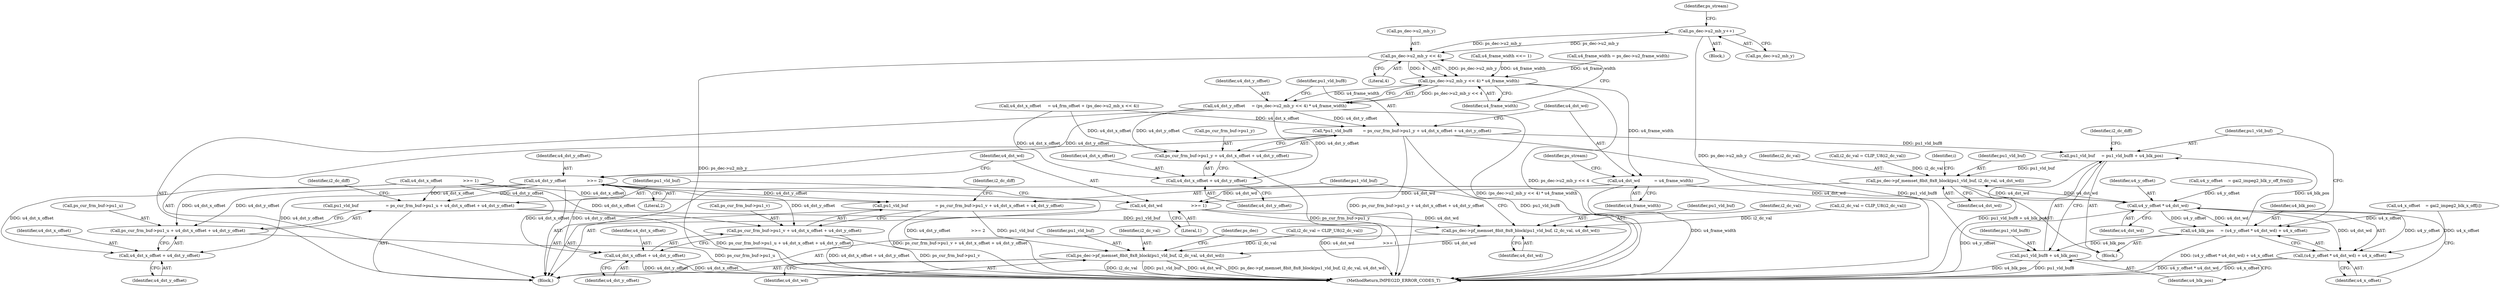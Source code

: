digraph "0_Android_ffab15eb80630dc799eb410855c93525b75233c3_1@pointer" {
"1000413" [label="(Call,ps_dec->u2_mb_y++)"];
"1000185" [label="(Call,ps_dec->u2_mb_y << 4)"];
"1000413" [label="(Call,ps_dec->u2_mb_y++)"];
"1000184" [label="(Call,(ps_dec->u2_mb_y << 4) * u4_frame_width)"];
"1000182" [label="(Call,u4_dst_y_offset     = (ps_dec->u2_mb_y << 4) * u4_frame_width)"];
"1000192" [label="(Call,*pu1_vld_buf8        = ps_cur_frm_buf->pu1_y + u4_dst_x_offset + u4_dst_y_offset)"];
"1000259" [label="(Call,pu1_vld_buf     = pu1_vld_buf8 + u4_blk_pos)"];
"1000288" [label="(Call,ps_dec->pf_memset_8bit_8x8_block(pu1_vld_buf, i2_dc_val, u4_dst_wd))"];
"1000255" [label="(Call,u4_y_offset * u4_dst_wd)"];
"1000252" [label="(Call,u4_blk_pos     = (u4_y_offset * u4_dst_wd) + u4_x_offset)"];
"1000261" [label="(Call,pu1_vld_buf8 + u4_blk_pos)"];
"1000254" [label="(Call,(u4_y_offset * u4_dst_wd) + u4_x_offset)"];
"1000298" [label="(Call,u4_dst_wd                      >>= 1)"];
"1000334" [label="(Call,ps_dec->pf_memset_8bit_8x8_block(pu1_vld_buf, i2_dc_val, u4_dst_wd))"];
"1000371" [label="(Call,ps_dec->pf_memset_8bit_8x8_block(pu1_vld_buf, i2_dc_val, u4_dst_wd))"];
"1000194" [label="(Call,ps_cur_frm_buf->pu1_y + u4_dst_x_offset + u4_dst_y_offset)"];
"1000198" [label="(Call,u4_dst_x_offset + u4_dst_y_offset)"];
"1000295" [label="(Call,u4_dst_y_offset                >>= 2)"];
"1000301" [label="(Call,pu1_vld_buf                     = ps_cur_frm_buf->pu1_u + u4_dst_x_offset + u4_dst_y_offset)"];
"1000303" [label="(Call,ps_cur_frm_buf->pu1_u + u4_dst_x_offset + u4_dst_y_offset)"];
"1000307" [label="(Call,u4_dst_x_offset + u4_dst_y_offset)"];
"1000338" [label="(Call,pu1_vld_buf                     = ps_cur_frm_buf->pu1_v + u4_dst_x_offset + u4_dst_y_offset)"];
"1000340" [label="(Call,ps_cur_frm_buf->pu1_v + u4_dst_x_offset + u4_dst_y_offset)"];
"1000344" [label="(Call,u4_dst_x_offset + u4_dst_y_offset)"];
"1000202" [label="(Call,u4_dst_wd           = u4_frame_width)"];
"1000341" [label="(Call,ps_cur_frm_buf->pu1_v)"];
"1000203" [label="(Identifier,u4_dst_wd)"];
"1000183" [label="(Identifier,u4_dst_y_offset)"];
"1000438" [label="(MethodReturn,IMPEG2D_ERROR_CODES_T)"];
"1000284" [label="(Call,i2_dc_val = CLIP_U8(i2_dc_val))"];
"1000339" [label="(Identifier,pu1_vld_buf)"];
"1000193" [label="(Identifier,pu1_vld_buf8)"];
"1000186" [label="(Call,ps_dec->u2_mb_y)"];
"1000335" [label="(Identifier,pu1_vld_buf)"];
"1000372" [label="(Identifier,pu1_vld_buf)"];
"1000292" [label="(Call,u4_dst_x_offset                >>= 1)"];
"1000418" [label="(Identifier,ps_stream)"];
"1000296" [label="(Identifier,u4_dst_y_offset)"];
"1000344" [label="(Call,u4_dst_x_offset + u4_dst_y_offset)"];
"1000348" [label="(Identifier,i2_dc_diff)"];
"1000190" [label="(Identifier,u4_frame_width)"];
"1000257" [label="(Identifier,u4_dst_wd)"];
"1000258" [label="(Identifier,u4_x_offset)"];
"1000298" [label="(Call,u4_dst_wd                      >>= 1)"];
"1000334" [label="(Call,ps_dec->pf_memset_8bit_8x8_block(pu1_vld_buf, i2_dc_val, u4_dst_wd))"];
"1000255" [label="(Call,u4_y_offset * u4_dst_wd)"];
"1000300" [label="(Literal,1)"];
"1000134" [label="(Call,u4_frame_width = ps_dec->u2_frame_width)"];
"1000291" [label="(Identifier,u4_dst_wd)"];
"1000202" [label="(Call,u4_dst_wd           = u4_frame_width)"];
"1000252" [label="(Call,u4_blk_pos     = (u4_y_offset * u4_dst_wd) + u4_x_offset)"];
"1000262" [label="(Identifier,pu1_vld_buf8)"];
"1000240" [label="(Identifier,i)"];
"1000374" [label="(Identifier,u4_dst_wd)"];
"1000373" [label="(Identifier,i2_dc_val)"];
"1000192" [label="(Call,*pu1_vld_buf8        = ps_cur_frm_buf->pu1_y + u4_dst_x_offset + u4_dst_y_offset)"];
"1000204" [label="(Identifier,u4_frame_width)"];
"1000377" [label="(Identifier,ps_dec)"];
"1000297" [label="(Literal,2)"];
"1000260" [label="(Identifier,pu1_vld_buf)"];
"1000194" [label="(Call,ps_cur_frm_buf->pu1_y + u4_dst_x_offset + u4_dst_y_offset)"];
"1000185" [label="(Call,ps_dec->u2_mb_y << 4)"];
"1000172" [label="(Call,u4_dst_x_offset     = u4_frm_offset + (ps_dec->u2_mb_x << 4))"];
"1000367" [label="(Call,i2_dc_val = CLIP_U8(i2_dc_val))"];
"1000340" [label="(Call,ps_cur_frm_buf->pu1_v + u4_dst_x_offset + u4_dst_y_offset)"];
"1000189" [label="(Literal,4)"];
"1000198" [label="(Call,u4_dst_x_offset + u4_dst_y_offset)"];
"1000242" [label="(Call,u4_x_offset    = gai2_impeg2_blk_x_off[i])"];
"1000301" [label="(Call,pu1_vld_buf                     = ps_cur_frm_buf->pu1_u + u4_dst_x_offset + u4_dst_y_offset)"];
"1000184" [label="(Call,(ps_dec->u2_mb_y << 4) * u4_frame_width)"];
"1000166" [label="(Block,)"];
"1000309" [label="(Identifier,u4_dst_y_offset)"];
"1000338" [label="(Call,pu1_vld_buf                     = ps_cur_frm_buf->pu1_v + u4_dst_x_offset + u4_dst_y_offset)"];
"1000200" [label="(Identifier,u4_dst_y_offset)"];
"1000150" [label="(Call,u4_frame_width <<= 1)"];
"1000256" [label="(Identifier,u4_y_offset)"];
"1000265" [label="(Identifier,i2_dc_diff)"];
"1000263" [label="(Identifier,u4_blk_pos)"];
"1000241" [label="(Block,)"];
"1000337" [label="(Identifier,u4_dst_wd)"];
"1000199" [label="(Identifier,u4_dst_x_offset)"];
"1000336" [label="(Identifier,i2_dc_val)"];
"1000288" [label="(Call,ps_dec->pf_memset_8bit_8x8_block(pu1_vld_buf, i2_dc_val, u4_dst_wd))"];
"1000254" [label="(Call,(u4_y_offset * u4_dst_wd) + u4_x_offset)"];
"1000195" [label="(Call,ps_cur_frm_buf->pu1_y)"];
"1000346" [label="(Identifier,u4_dst_y_offset)"];
"1000307" [label="(Call,u4_dst_x_offset + u4_dst_y_offset)"];
"1000308" [label="(Identifier,u4_dst_x_offset)"];
"1000407" [label="(Block,)"];
"1000413" [label="(Call,ps_dec->u2_mb_y++)"];
"1000253" [label="(Identifier,u4_blk_pos)"];
"1000345" [label="(Identifier,u4_dst_x_offset)"];
"1000304" [label="(Call,ps_cur_frm_buf->pu1_u)"];
"1000182" [label="(Call,u4_dst_y_offset     = (ps_dec->u2_mb_y << 4) * u4_frame_width)"];
"1000261" [label="(Call,pu1_vld_buf8 + u4_blk_pos)"];
"1000303" [label="(Call,ps_cur_frm_buf->pu1_u + u4_dst_x_offset + u4_dst_y_offset)"];
"1000289" [label="(Identifier,pu1_vld_buf)"];
"1000371" [label="(Call,ps_dec->pf_memset_8bit_8x8_block(pu1_vld_buf, i2_dc_val, u4_dst_wd))"];
"1000209" [label="(Identifier,ps_stream)"];
"1000414" [label="(Call,ps_dec->u2_mb_y)"];
"1000259" [label="(Call,pu1_vld_buf     = pu1_vld_buf8 + u4_blk_pos)"];
"1000247" [label="(Call,u4_y_offset    = gai2_impeg2_blk_y_off_frm[i])"];
"1000299" [label="(Identifier,u4_dst_wd)"];
"1000302" [label="(Identifier,pu1_vld_buf)"];
"1000330" [label="(Call,i2_dc_val = CLIP_U8(i2_dc_val))"];
"1000311" [label="(Identifier,i2_dc_diff)"];
"1000295" [label="(Call,u4_dst_y_offset                >>= 2)"];
"1000290" [label="(Identifier,i2_dc_val)"];
"1000413" -> "1000407"  [label="AST: "];
"1000413" -> "1000414"  [label="CFG: "];
"1000414" -> "1000413"  [label="AST: "];
"1000418" -> "1000413"  [label="CFG: "];
"1000413" -> "1000438"  [label="DDG: ps_dec->u2_mb_y"];
"1000413" -> "1000185"  [label="DDG: ps_dec->u2_mb_y"];
"1000185" -> "1000413"  [label="DDG: ps_dec->u2_mb_y"];
"1000185" -> "1000184"  [label="AST: "];
"1000185" -> "1000189"  [label="CFG: "];
"1000186" -> "1000185"  [label="AST: "];
"1000189" -> "1000185"  [label="AST: "];
"1000190" -> "1000185"  [label="CFG: "];
"1000185" -> "1000438"  [label="DDG: ps_dec->u2_mb_y"];
"1000185" -> "1000184"  [label="DDG: ps_dec->u2_mb_y"];
"1000185" -> "1000184"  [label="DDG: 4"];
"1000184" -> "1000182"  [label="AST: "];
"1000184" -> "1000190"  [label="CFG: "];
"1000190" -> "1000184"  [label="AST: "];
"1000182" -> "1000184"  [label="CFG: "];
"1000184" -> "1000438"  [label="DDG: ps_dec->u2_mb_y << 4"];
"1000184" -> "1000182"  [label="DDG: ps_dec->u2_mb_y << 4"];
"1000184" -> "1000182"  [label="DDG: u4_frame_width"];
"1000150" -> "1000184"  [label="DDG: u4_frame_width"];
"1000134" -> "1000184"  [label="DDG: u4_frame_width"];
"1000184" -> "1000202"  [label="DDG: u4_frame_width"];
"1000182" -> "1000166"  [label="AST: "];
"1000183" -> "1000182"  [label="AST: "];
"1000193" -> "1000182"  [label="CFG: "];
"1000182" -> "1000438"  [label="DDG: (ps_dec->u2_mb_y << 4) * u4_frame_width"];
"1000182" -> "1000192"  [label="DDG: u4_dst_y_offset"];
"1000182" -> "1000194"  [label="DDG: u4_dst_y_offset"];
"1000182" -> "1000198"  [label="DDG: u4_dst_y_offset"];
"1000182" -> "1000295"  [label="DDG: u4_dst_y_offset"];
"1000192" -> "1000166"  [label="AST: "];
"1000192" -> "1000194"  [label="CFG: "];
"1000193" -> "1000192"  [label="AST: "];
"1000194" -> "1000192"  [label="AST: "];
"1000203" -> "1000192"  [label="CFG: "];
"1000192" -> "1000438"  [label="DDG: ps_cur_frm_buf->pu1_y + u4_dst_x_offset + u4_dst_y_offset"];
"1000192" -> "1000438"  [label="DDG: pu1_vld_buf8"];
"1000172" -> "1000192"  [label="DDG: u4_dst_x_offset"];
"1000192" -> "1000259"  [label="DDG: pu1_vld_buf8"];
"1000192" -> "1000261"  [label="DDG: pu1_vld_buf8"];
"1000259" -> "1000241"  [label="AST: "];
"1000259" -> "1000261"  [label="CFG: "];
"1000260" -> "1000259"  [label="AST: "];
"1000261" -> "1000259"  [label="AST: "];
"1000265" -> "1000259"  [label="CFG: "];
"1000259" -> "1000438"  [label="DDG: pu1_vld_buf8 + u4_blk_pos"];
"1000252" -> "1000259"  [label="DDG: u4_blk_pos"];
"1000259" -> "1000288"  [label="DDG: pu1_vld_buf"];
"1000288" -> "1000241"  [label="AST: "];
"1000288" -> "1000291"  [label="CFG: "];
"1000289" -> "1000288"  [label="AST: "];
"1000290" -> "1000288"  [label="AST: "];
"1000291" -> "1000288"  [label="AST: "];
"1000240" -> "1000288"  [label="CFG: "];
"1000288" -> "1000255"  [label="DDG: u4_dst_wd"];
"1000284" -> "1000288"  [label="DDG: i2_dc_val"];
"1000255" -> "1000288"  [label="DDG: u4_dst_wd"];
"1000288" -> "1000298"  [label="DDG: u4_dst_wd"];
"1000255" -> "1000254"  [label="AST: "];
"1000255" -> "1000257"  [label="CFG: "];
"1000256" -> "1000255"  [label="AST: "];
"1000257" -> "1000255"  [label="AST: "];
"1000258" -> "1000255"  [label="CFG: "];
"1000255" -> "1000438"  [label="DDG: u4_y_offset"];
"1000255" -> "1000252"  [label="DDG: u4_y_offset"];
"1000255" -> "1000252"  [label="DDG: u4_dst_wd"];
"1000255" -> "1000254"  [label="DDG: u4_y_offset"];
"1000255" -> "1000254"  [label="DDG: u4_dst_wd"];
"1000247" -> "1000255"  [label="DDG: u4_y_offset"];
"1000202" -> "1000255"  [label="DDG: u4_dst_wd"];
"1000252" -> "1000241"  [label="AST: "];
"1000252" -> "1000254"  [label="CFG: "];
"1000253" -> "1000252"  [label="AST: "];
"1000254" -> "1000252"  [label="AST: "];
"1000260" -> "1000252"  [label="CFG: "];
"1000252" -> "1000438"  [label="DDG: (u4_y_offset * u4_dst_wd) + u4_x_offset"];
"1000242" -> "1000252"  [label="DDG: u4_x_offset"];
"1000252" -> "1000261"  [label="DDG: u4_blk_pos"];
"1000261" -> "1000263"  [label="CFG: "];
"1000262" -> "1000261"  [label="AST: "];
"1000263" -> "1000261"  [label="AST: "];
"1000261" -> "1000438"  [label="DDG: u4_blk_pos"];
"1000261" -> "1000438"  [label="DDG: pu1_vld_buf8"];
"1000254" -> "1000258"  [label="CFG: "];
"1000258" -> "1000254"  [label="AST: "];
"1000254" -> "1000438"  [label="DDG: u4_y_offset * u4_dst_wd"];
"1000254" -> "1000438"  [label="DDG: u4_x_offset"];
"1000242" -> "1000254"  [label="DDG: u4_x_offset"];
"1000298" -> "1000166"  [label="AST: "];
"1000298" -> "1000300"  [label="CFG: "];
"1000299" -> "1000298"  [label="AST: "];
"1000300" -> "1000298"  [label="AST: "];
"1000302" -> "1000298"  [label="CFG: "];
"1000298" -> "1000438"  [label="DDG: u4_dst_wd                      >>= 1"];
"1000202" -> "1000298"  [label="DDG: u4_dst_wd"];
"1000298" -> "1000334"  [label="DDG: u4_dst_wd"];
"1000334" -> "1000166"  [label="AST: "];
"1000334" -> "1000337"  [label="CFG: "];
"1000335" -> "1000334"  [label="AST: "];
"1000336" -> "1000334"  [label="AST: "];
"1000337" -> "1000334"  [label="AST: "];
"1000339" -> "1000334"  [label="CFG: "];
"1000301" -> "1000334"  [label="DDG: pu1_vld_buf"];
"1000330" -> "1000334"  [label="DDG: i2_dc_val"];
"1000334" -> "1000371"  [label="DDG: u4_dst_wd"];
"1000371" -> "1000166"  [label="AST: "];
"1000371" -> "1000374"  [label="CFG: "];
"1000372" -> "1000371"  [label="AST: "];
"1000373" -> "1000371"  [label="AST: "];
"1000374" -> "1000371"  [label="AST: "];
"1000377" -> "1000371"  [label="CFG: "];
"1000371" -> "1000438"  [label="DDG: i2_dc_val"];
"1000371" -> "1000438"  [label="DDG: pu1_vld_buf"];
"1000371" -> "1000438"  [label="DDG: u4_dst_wd"];
"1000371" -> "1000438"  [label="DDG: ps_dec->pf_memset_8bit_8x8_block(pu1_vld_buf, i2_dc_val, u4_dst_wd)"];
"1000338" -> "1000371"  [label="DDG: pu1_vld_buf"];
"1000367" -> "1000371"  [label="DDG: i2_dc_val"];
"1000194" -> "1000198"  [label="CFG: "];
"1000195" -> "1000194"  [label="AST: "];
"1000198" -> "1000194"  [label="AST: "];
"1000194" -> "1000438"  [label="DDG: ps_cur_frm_buf->pu1_y"];
"1000172" -> "1000194"  [label="DDG: u4_dst_x_offset"];
"1000198" -> "1000200"  [label="CFG: "];
"1000199" -> "1000198"  [label="AST: "];
"1000200" -> "1000198"  [label="AST: "];
"1000172" -> "1000198"  [label="DDG: u4_dst_x_offset"];
"1000295" -> "1000166"  [label="AST: "];
"1000295" -> "1000297"  [label="CFG: "];
"1000296" -> "1000295"  [label="AST: "];
"1000297" -> "1000295"  [label="AST: "];
"1000299" -> "1000295"  [label="CFG: "];
"1000295" -> "1000438"  [label="DDG: u4_dst_y_offset                >>= 2"];
"1000295" -> "1000301"  [label="DDG: u4_dst_y_offset"];
"1000295" -> "1000303"  [label="DDG: u4_dst_y_offset"];
"1000295" -> "1000307"  [label="DDG: u4_dst_y_offset"];
"1000295" -> "1000338"  [label="DDG: u4_dst_y_offset"];
"1000295" -> "1000340"  [label="DDG: u4_dst_y_offset"];
"1000295" -> "1000344"  [label="DDG: u4_dst_y_offset"];
"1000301" -> "1000166"  [label="AST: "];
"1000301" -> "1000303"  [label="CFG: "];
"1000302" -> "1000301"  [label="AST: "];
"1000303" -> "1000301"  [label="AST: "];
"1000311" -> "1000301"  [label="CFG: "];
"1000301" -> "1000438"  [label="DDG: ps_cur_frm_buf->pu1_u + u4_dst_x_offset + u4_dst_y_offset"];
"1000292" -> "1000301"  [label="DDG: u4_dst_x_offset"];
"1000303" -> "1000307"  [label="CFG: "];
"1000304" -> "1000303"  [label="AST: "];
"1000307" -> "1000303"  [label="AST: "];
"1000303" -> "1000438"  [label="DDG: ps_cur_frm_buf->pu1_u"];
"1000292" -> "1000303"  [label="DDG: u4_dst_x_offset"];
"1000307" -> "1000309"  [label="CFG: "];
"1000308" -> "1000307"  [label="AST: "];
"1000309" -> "1000307"  [label="AST: "];
"1000292" -> "1000307"  [label="DDG: u4_dst_x_offset"];
"1000338" -> "1000166"  [label="AST: "];
"1000338" -> "1000340"  [label="CFG: "];
"1000339" -> "1000338"  [label="AST: "];
"1000340" -> "1000338"  [label="AST: "];
"1000348" -> "1000338"  [label="CFG: "];
"1000338" -> "1000438"  [label="DDG: ps_cur_frm_buf->pu1_v + u4_dst_x_offset + u4_dst_y_offset"];
"1000292" -> "1000338"  [label="DDG: u4_dst_x_offset"];
"1000340" -> "1000344"  [label="CFG: "];
"1000341" -> "1000340"  [label="AST: "];
"1000344" -> "1000340"  [label="AST: "];
"1000340" -> "1000438"  [label="DDG: u4_dst_x_offset + u4_dst_y_offset"];
"1000340" -> "1000438"  [label="DDG: ps_cur_frm_buf->pu1_v"];
"1000292" -> "1000340"  [label="DDG: u4_dst_x_offset"];
"1000344" -> "1000346"  [label="CFG: "];
"1000345" -> "1000344"  [label="AST: "];
"1000346" -> "1000344"  [label="AST: "];
"1000344" -> "1000438"  [label="DDG: u4_dst_y_offset"];
"1000344" -> "1000438"  [label="DDG: u4_dst_x_offset"];
"1000292" -> "1000344"  [label="DDG: u4_dst_x_offset"];
"1000202" -> "1000166"  [label="AST: "];
"1000202" -> "1000204"  [label="CFG: "];
"1000203" -> "1000202"  [label="AST: "];
"1000204" -> "1000202"  [label="AST: "];
"1000209" -> "1000202"  [label="CFG: "];
"1000202" -> "1000438"  [label="DDG: u4_frame_width"];
}
